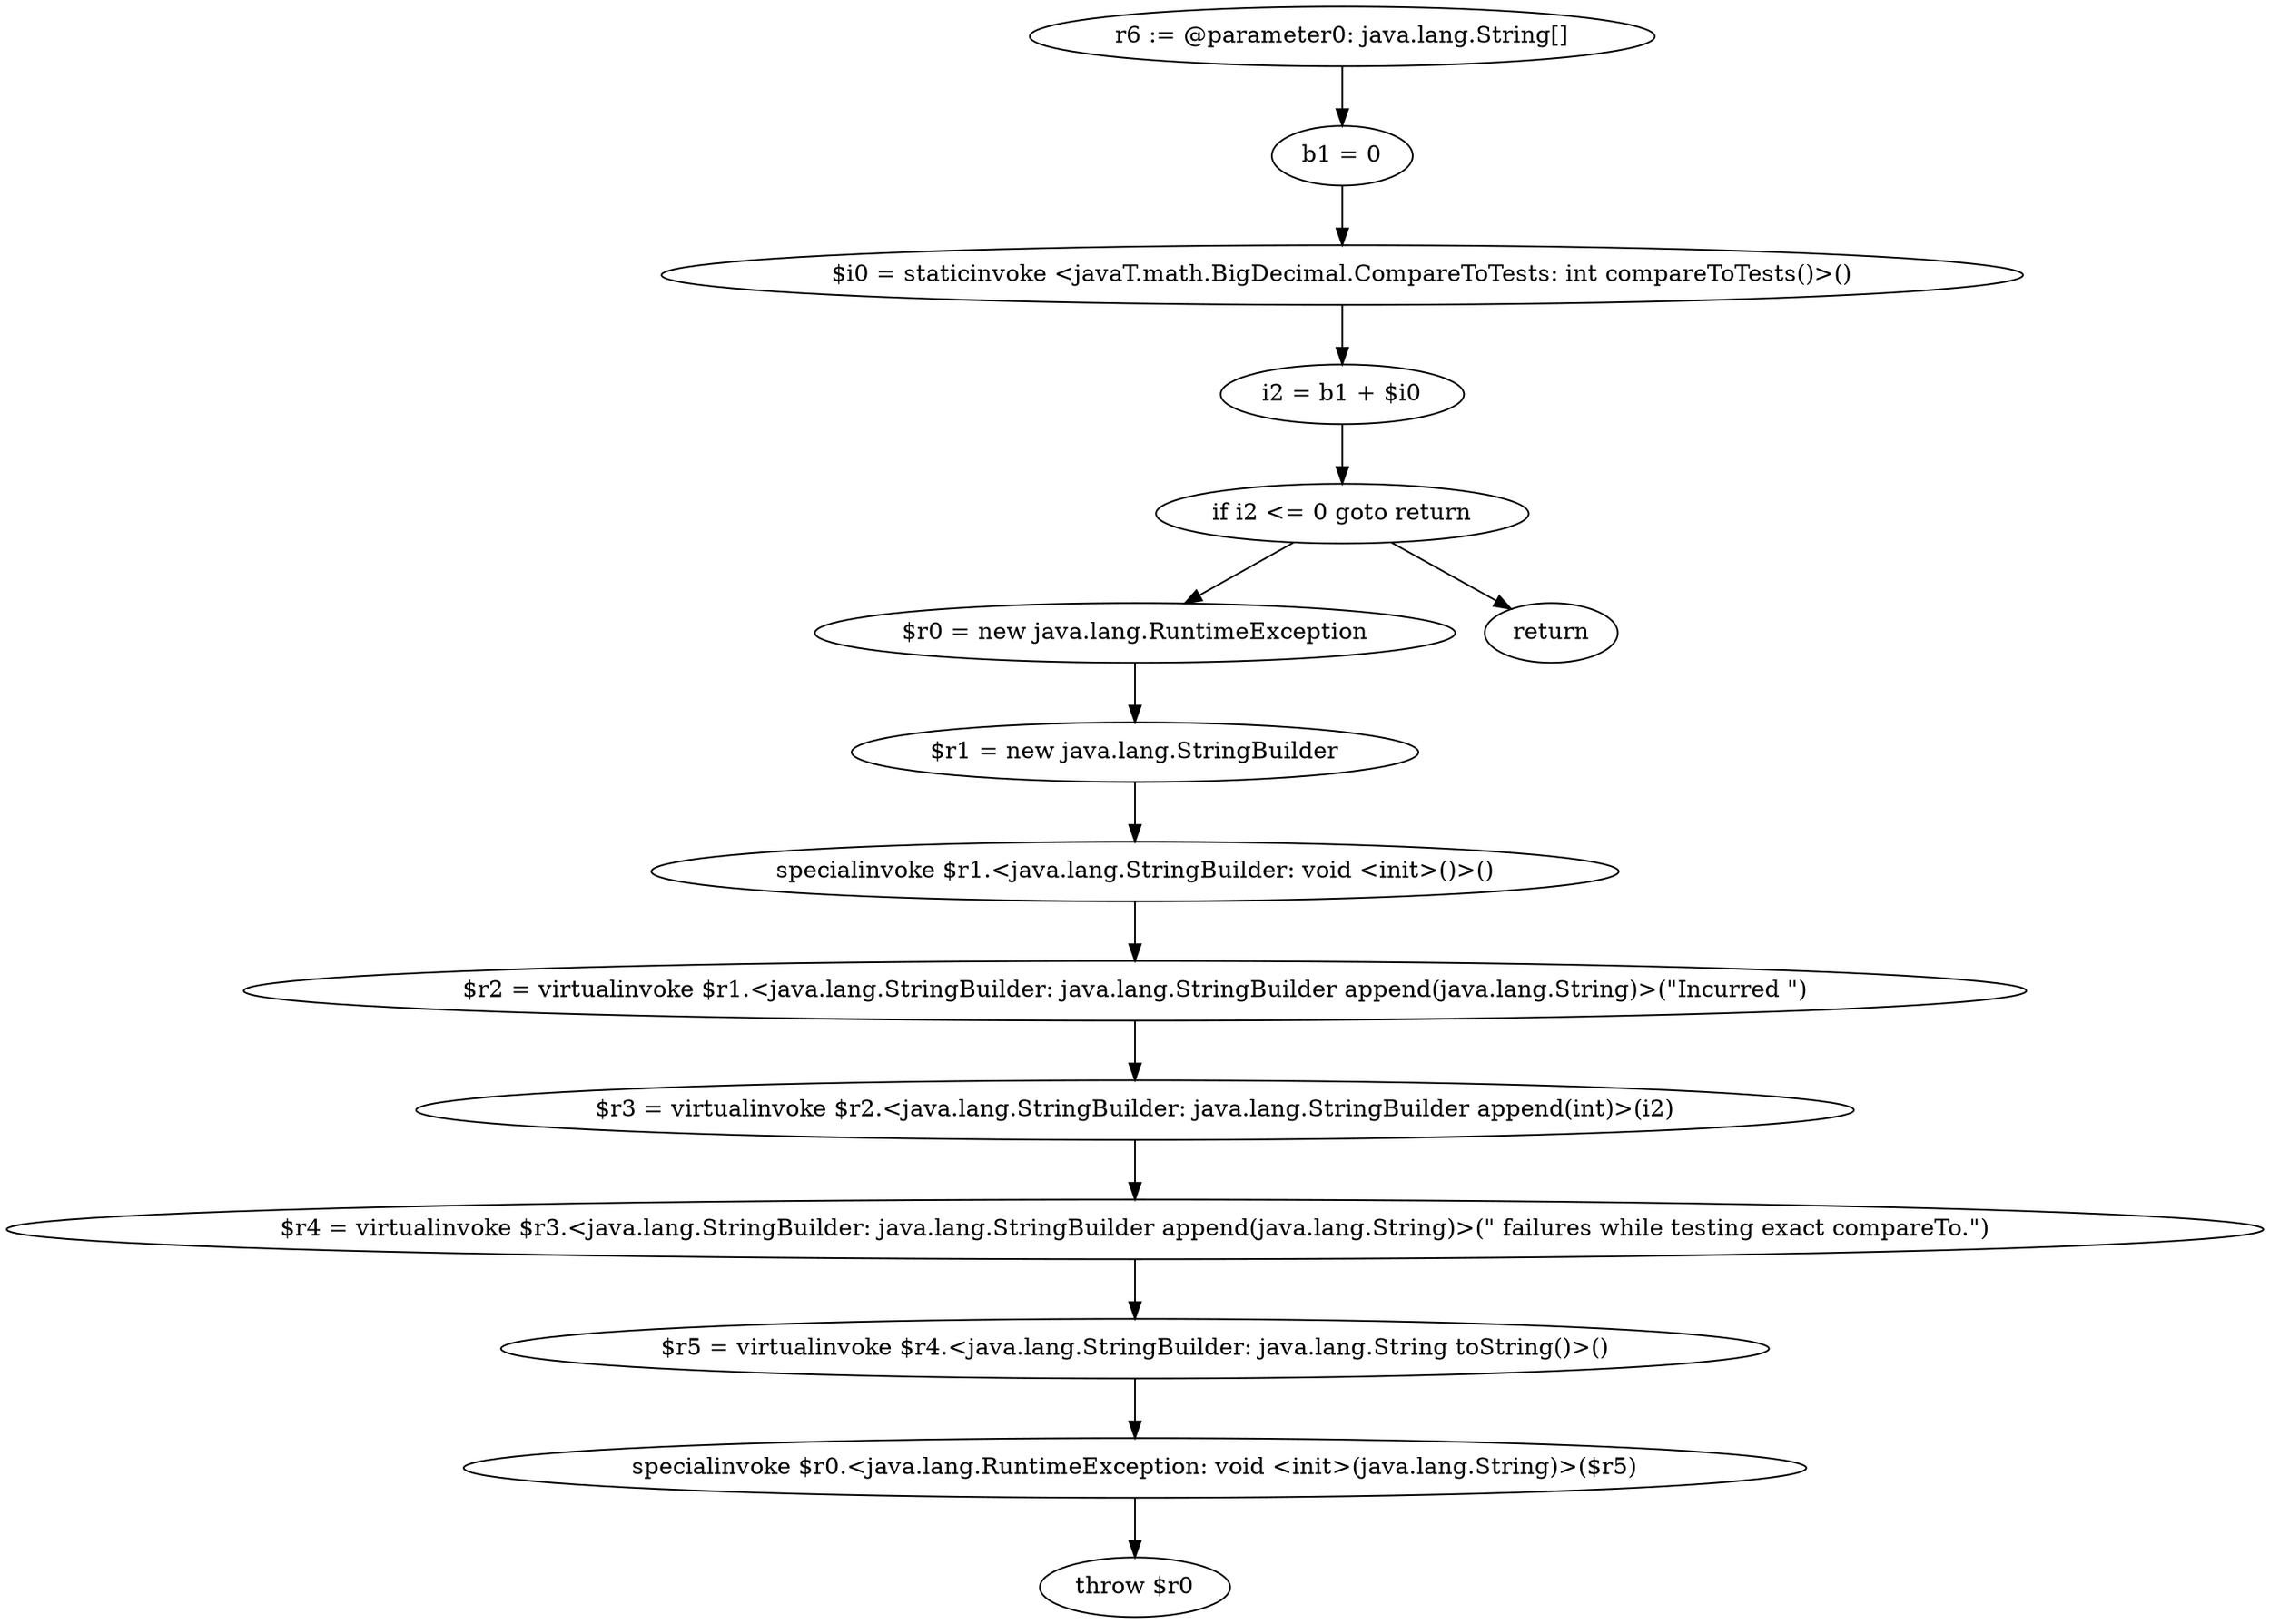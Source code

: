 digraph "unitGraph" {
    "r6 := @parameter0: java.lang.String[]"
    "b1 = 0"
    "$i0 = staticinvoke <javaT.math.BigDecimal.CompareToTests: int compareToTests()>()"
    "i2 = b1 + $i0"
    "if i2 <= 0 goto return"
    "$r0 = new java.lang.RuntimeException"
    "$r1 = new java.lang.StringBuilder"
    "specialinvoke $r1.<java.lang.StringBuilder: void <init>()>()"
    "$r2 = virtualinvoke $r1.<java.lang.StringBuilder: java.lang.StringBuilder append(java.lang.String)>(\"Incurred \")"
    "$r3 = virtualinvoke $r2.<java.lang.StringBuilder: java.lang.StringBuilder append(int)>(i2)"
    "$r4 = virtualinvoke $r3.<java.lang.StringBuilder: java.lang.StringBuilder append(java.lang.String)>(\" failures while testing exact compareTo.\")"
    "$r5 = virtualinvoke $r4.<java.lang.StringBuilder: java.lang.String toString()>()"
    "specialinvoke $r0.<java.lang.RuntimeException: void <init>(java.lang.String)>($r5)"
    "throw $r0"
    "return"
    "r6 := @parameter0: java.lang.String[]"->"b1 = 0";
    "b1 = 0"->"$i0 = staticinvoke <javaT.math.BigDecimal.CompareToTests: int compareToTests()>()";
    "$i0 = staticinvoke <javaT.math.BigDecimal.CompareToTests: int compareToTests()>()"->"i2 = b1 + $i0";
    "i2 = b1 + $i0"->"if i2 <= 0 goto return";
    "if i2 <= 0 goto return"->"$r0 = new java.lang.RuntimeException";
    "if i2 <= 0 goto return"->"return";
    "$r0 = new java.lang.RuntimeException"->"$r1 = new java.lang.StringBuilder";
    "$r1 = new java.lang.StringBuilder"->"specialinvoke $r1.<java.lang.StringBuilder: void <init>()>()";
    "specialinvoke $r1.<java.lang.StringBuilder: void <init>()>()"->"$r2 = virtualinvoke $r1.<java.lang.StringBuilder: java.lang.StringBuilder append(java.lang.String)>(\"Incurred \")";
    "$r2 = virtualinvoke $r1.<java.lang.StringBuilder: java.lang.StringBuilder append(java.lang.String)>(\"Incurred \")"->"$r3 = virtualinvoke $r2.<java.lang.StringBuilder: java.lang.StringBuilder append(int)>(i2)";
    "$r3 = virtualinvoke $r2.<java.lang.StringBuilder: java.lang.StringBuilder append(int)>(i2)"->"$r4 = virtualinvoke $r3.<java.lang.StringBuilder: java.lang.StringBuilder append(java.lang.String)>(\" failures while testing exact compareTo.\")";
    "$r4 = virtualinvoke $r3.<java.lang.StringBuilder: java.lang.StringBuilder append(java.lang.String)>(\" failures while testing exact compareTo.\")"->"$r5 = virtualinvoke $r4.<java.lang.StringBuilder: java.lang.String toString()>()";
    "$r5 = virtualinvoke $r4.<java.lang.StringBuilder: java.lang.String toString()>()"->"specialinvoke $r0.<java.lang.RuntimeException: void <init>(java.lang.String)>($r5)";
    "specialinvoke $r0.<java.lang.RuntimeException: void <init>(java.lang.String)>($r5)"->"throw $r0";
}
